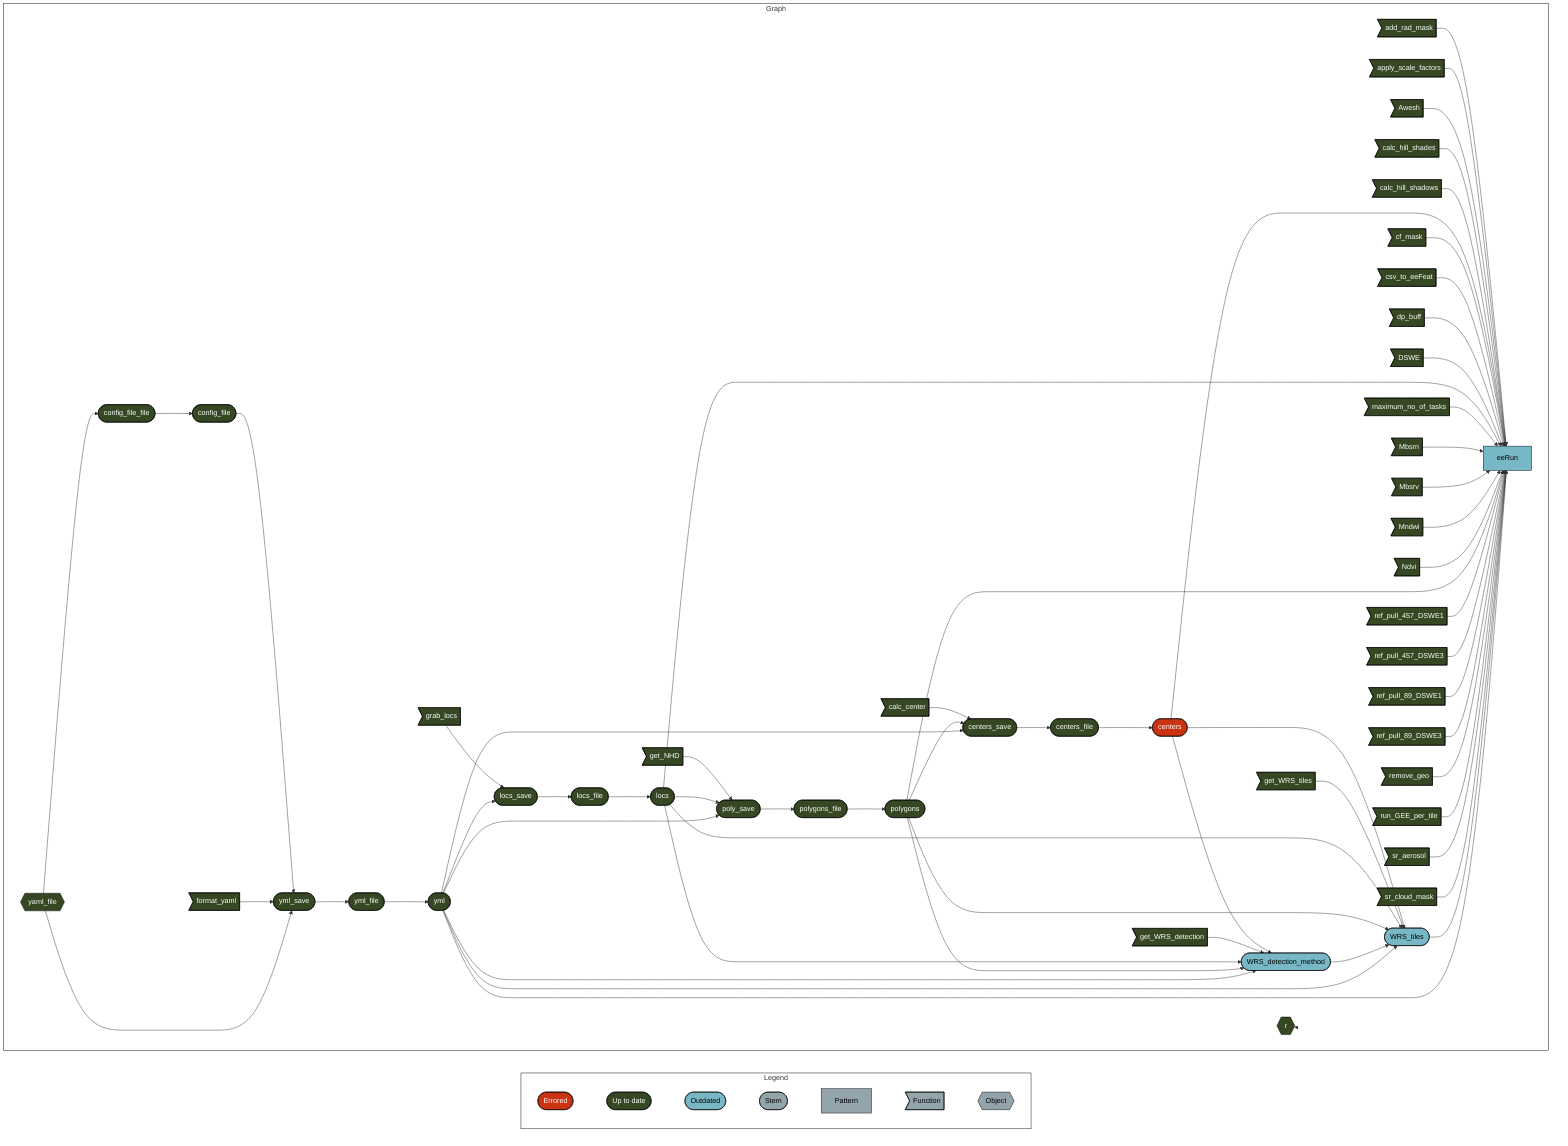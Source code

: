 graph LR
  style Legend fill:#FFFFFF00,stroke:#000000;
  style Graph fill:#FFFFFF00,stroke:#000000;
  subgraph Legend
    direction LR
    x4b0c520b8bc07c5b([""Errored""]):::errored --- x7420bd9270f8d27d([""Up to date""]):::uptodate
    x7420bd9270f8d27d([""Up to date""]):::uptodate --- x0a52b03877696646([""Outdated""]):::outdated
    x0a52b03877696646([""Outdated""]):::outdated --- xbf4603d6c2c2ad6b([""Stem""]):::none
    xbf4603d6c2c2ad6b([""Stem""]):::none --- x70a5fa6bea6f298d[""Pattern""]:::none
    x70a5fa6bea6f298d[""Pattern""]:::none --- xf0bce276fe2b9d3e>""Function""]:::none
    xf0bce276fe2b9d3e>""Function""]:::none --- x5bffbffeae195fc9{{""Object""}}:::none
  end
  subgraph Graph
    direction LR
    xcb51eb47b492db34(["centers"]):::errored --> x46a3c0d9300ba963(["WRS_tiles"]):::outdated
    xe8fa7c4f9a8a2d3a>"get_WRS_tiles"]:::uptodate --> x46a3c0d9300ba963(["WRS_tiles"]):::outdated
    xa291310e0d62e3f7(["locs"]):::uptodate --> x46a3c0d9300ba963(["WRS_tiles"]):::outdated
    x5ea9cbb4b07e9251(["polygons"]):::uptodate --> x46a3c0d9300ba963(["WRS_tiles"]):::outdated
    x8c38e86e5ebe9f32(["WRS_detection_method"]):::outdated --> x46a3c0d9300ba963(["WRS_tiles"]):::outdated
    x829f5fc8921a2660(["yml"]):::uptodate --> x46a3c0d9300ba963(["WRS_tiles"]):::outdated
    x52cb5a650cec9219(["yml_file"]):::uptodate --> x829f5fc8921a2660(["yml"]):::uptodate
    xa1154296ccea3e6f{{"yaml_file"}}:::uptodate --> x68e82685dca54ef1(["config_file_file"]):::uptodate
    x68e82685dca54ef1(["config_file_file"]):::uptodate --> xa863d4c29c1b310b(["config_file"]):::uptodate
    x53c3808453145df9>"calc_center"]:::uptodate --> x605b4f9b832b19d2(["centers_save"]):::uptodate
    x5ea9cbb4b07e9251(["polygons"]):::uptodate --> x605b4f9b832b19d2(["centers_save"]):::uptodate
    x829f5fc8921a2660(["yml"]):::uptodate --> x605b4f9b832b19d2(["centers_save"]):::uptodate
    x1ac2bc53b9a050e3(["yml_save"]):::uptodate --> x52cb5a650cec9219(["yml_file"]):::uptodate
    xcb51eb47b492db34(["centers"]):::errored --> x8c38e86e5ebe9f32(["WRS_detection_method"]):::outdated
    x5b70acc65bd86324>"get_WRS_detection"]:::uptodate --> x8c38e86e5ebe9f32(["WRS_detection_method"]):::outdated
    xa291310e0d62e3f7(["locs"]):::uptodate --> x8c38e86e5ebe9f32(["WRS_detection_method"]):::outdated
    x5ea9cbb4b07e9251(["polygons"]):::uptodate --> x8c38e86e5ebe9f32(["WRS_detection_method"]):::outdated
    x829f5fc8921a2660(["yml"]):::uptodate --> x8c38e86e5ebe9f32(["WRS_detection_method"]):::outdated
    xa863d4c29c1b310b(["config_file"]):::uptodate --> x1ac2bc53b9a050e3(["yml_save"]):::uptodate
    x92238c3a17dd0683>"format_yaml"]:::uptodate --> x1ac2bc53b9a050e3(["yml_save"]):::uptodate
    xa1154296ccea3e6f{{"yaml_file"}}:::uptodate --> x1ac2bc53b9a050e3(["yml_save"]):::uptodate
    x285b101427facd08(["polygons_file"]):::uptodate --> x5ea9cbb4b07e9251(["polygons"]):::uptodate
    x51af7669bdf85791(["locs_file"]):::uptodate --> xa291310e0d62e3f7(["locs"]):::uptodate
    x97fa2a63e2e6eff1(["poly_save"]):::uptodate --> x285b101427facd08(["polygons_file"]):::uptodate
    xbb1588c48bcf8257>"get_NHD"]:::uptodate --> x97fa2a63e2e6eff1(["poly_save"]):::uptodate
    xa291310e0d62e3f7(["locs"]):::uptodate --> x97fa2a63e2e6eff1(["poly_save"]):::uptodate
    x829f5fc8921a2660(["yml"]):::uptodate --> x97fa2a63e2e6eff1(["poly_save"]):::uptodate
    x5ef815c8fa47ac54>"add_rad_mask"]:::uptodate --> x6a338d38f417c99a["eeRun"]:::outdated
    x84453913f719915e>"apply_scale_factors"]:::uptodate --> x6a338d38f417c99a["eeRun"]:::outdated
    x59edb8b02daa6d5a>"Awesh"]:::uptodate --> x6a338d38f417c99a["eeRun"]:::outdated
    x0f8de60eae52d53b>"calc_hill_shades"]:::uptodate --> x6a338d38f417c99a["eeRun"]:::outdated
    xc9dce0355f53dda3>"calc_hill_shadows"]:::uptodate --> x6a338d38f417c99a["eeRun"]:::outdated
    xcb51eb47b492db34(["centers"]):::errored --> x6a338d38f417c99a["eeRun"]:::outdated
    x04e4ba55fa00a818>"cf_mask"]:::uptodate --> x6a338d38f417c99a["eeRun"]:::outdated
    xb44107ce7321b92b>"csv_to_eeFeat"]:::uptodate --> x6a338d38f417c99a["eeRun"]:::outdated
    x925b016f6a3174cc>"dp_buff"]:::uptodate --> x6a338d38f417c99a["eeRun"]:::outdated
    xb6d4851cfb2fcb3f>"DSWE"]:::uptodate --> x6a338d38f417c99a["eeRun"]:::outdated
    xa291310e0d62e3f7(["locs"]):::uptodate --> x6a338d38f417c99a["eeRun"]:::outdated
    xa1b00a6a24feae90>"maximum_no_of_tasks"]:::uptodate --> x6a338d38f417c99a["eeRun"]:::outdated
    x5876938c74db089c>"Mbsrn"]:::uptodate --> x6a338d38f417c99a["eeRun"]:::outdated
    x7a0f4c3c9754d81a>"Mbsrv"]:::uptodate --> x6a338d38f417c99a["eeRun"]:::outdated
    x26a43ebf63ea10b1>"Mndwi"]:::uptodate --> x6a338d38f417c99a["eeRun"]:::outdated
    x0fc44cc4a8c12d0e>"Ndvi"]:::uptodate --> x6a338d38f417c99a["eeRun"]:::outdated
    x5ea9cbb4b07e9251(["polygons"]):::uptodate --> x6a338d38f417c99a["eeRun"]:::outdated
    x21da50555a8db890>"ref_pull_457_DSWE1"]:::uptodate --> x6a338d38f417c99a["eeRun"]:::outdated
    xf518ecaed310b138>"ref_pull_457_DSWE3"]:::uptodate --> x6a338d38f417c99a["eeRun"]:::outdated
    xa673315c51d8344b>"ref_pull_89_DSWE1"]:::uptodate --> x6a338d38f417c99a["eeRun"]:::outdated
    x6379cb992a359e9c>"ref_pull_89_DSWE3"]:::uptodate --> x6a338d38f417c99a["eeRun"]:::outdated
    xe2b9413061edfe7e>"remove_geo"]:::uptodate --> x6a338d38f417c99a["eeRun"]:::outdated
    x0a305bda65b2a6ae>"run_GEE_per_tile"]:::uptodate --> x6a338d38f417c99a["eeRun"]:::outdated
    x703be9645c628f4d>"sr_aerosol"]:::uptodate --> x6a338d38f417c99a["eeRun"]:::outdated
    xde04bbe2fe2a1e81>"sr_cloud_mask"]:::uptodate --> x6a338d38f417c99a["eeRun"]:::outdated
    x46a3c0d9300ba963(["WRS_tiles"]):::outdated --> x6a338d38f417c99a["eeRun"]:::outdated
    x829f5fc8921a2660(["yml"]):::uptodate --> x6a338d38f417c99a["eeRun"]:::outdated
    x605b4f9b832b19d2(["centers_save"]):::uptodate --> x1a2814bddf8b0ca2(["centers_file"]):::uptodate
    x1a2814bddf8b0ca2(["centers_file"]):::uptodate --> xcb51eb47b492db34(["centers"]):::errored
    x0203b2860c3a0af2(["locs_save"]):::uptodate --> x51af7669bdf85791(["locs_file"]):::uptodate
    xe518f438f1fb3cdb>"grab_locs"]:::uptodate --> x0203b2860c3a0af2(["locs_save"]):::uptodate
    x829f5fc8921a2660(["yml"]):::uptodate --> x0203b2860c3a0af2(["locs_save"]):::uptodate
    x41ccf6529b0966b6{{"r"}}:::uptodate --> x41ccf6529b0966b6{{"r"}}:::uptodate
  end
  classDef errored stroke:#000000,color:#ffffff,fill:#C93312;
  classDef uptodate stroke:#000000,color:#ffffff,fill:#354823;
  classDef outdated stroke:#000000,color:#000000,fill:#78B7C5;
  classDef none stroke:#000000,color:#000000,fill:#94a4ac;
  linkStyle 0 stroke-width:0px;
  linkStyle 1 stroke-width:0px;
  linkStyle 2 stroke-width:0px;
  linkStyle 3 stroke-width:0px;
  linkStyle 4 stroke-width:0px;
  linkStyle 5 stroke-width:0px;
  linkStyle 65 stroke-width:0px;